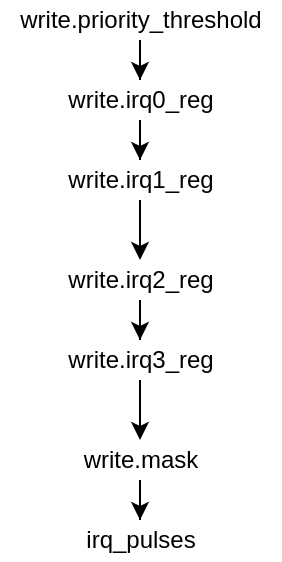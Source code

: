 <mxfile version="13.5.7" type="device"><diagram id="IxNDD0KlH_ZXqgo5S44g" name="Page-1"><mxGraphModel dx="593" dy="347" grid="1" gridSize="10" guides="1" tooltips="1" connect="1" arrows="1" fold="1" page="1" pageScale="1" pageWidth="850" pageHeight="1100" math="0" shadow="0"><root><mxCell id="0"/><mxCell id="1" parent="0"/><mxCell id="E2WB_qk3iyUXa5KY8orM-6" style="edgeStyle=orthogonalEdgeStyle;rounded=0;orthogonalLoop=1;jettySize=auto;html=1;" edge="1" parent="1" source="E2WB_qk3iyUXa5KY8orM-1" target="E2WB_qk3iyUXa5KY8orM-2"><mxGeometry relative="1" as="geometry"/></mxCell><mxCell id="E2WB_qk3iyUXa5KY8orM-1" value="write.priority_threshold" style="text;html=1;align=center;verticalAlign=middle;resizable=0;points=[];autosize=1;" vertex="1" parent="1"><mxGeometry x="240" y="60" width="140" height="20" as="geometry"/></mxCell><mxCell id="E2WB_qk3iyUXa5KY8orM-7" style="edgeStyle=orthogonalEdgeStyle;rounded=0;orthogonalLoop=1;jettySize=auto;html=1;" edge="1" parent="1" source="E2WB_qk3iyUXa5KY8orM-2" target="E2WB_qk3iyUXa5KY8orM-3"><mxGeometry relative="1" as="geometry"/></mxCell><mxCell id="E2WB_qk3iyUXa5KY8orM-2" value="write.irq0_reg" style="text;html=1;align=center;verticalAlign=middle;resizable=0;points=[];autosize=1;" vertex="1" parent="1"><mxGeometry x="265" y="100" width="90" height="20" as="geometry"/></mxCell><mxCell id="E2WB_qk3iyUXa5KY8orM-10" style="edgeStyle=orthogonalEdgeStyle;rounded=0;orthogonalLoop=1;jettySize=auto;html=1;" edge="1" parent="1" source="E2WB_qk3iyUXa5KY8orM-3" target="E2WB_qk3iyUXa5KY8orM-4"><mxGeometry relative="1" as="geometry"/></mxCell><mxCell id="E2WB_qk3iyUXa5KY8orM-3" value="write.irq1_reg" style="text;html=1;align=center;verticalAlign=middle;resizable=0;points=[];autosize=1;" vertex="1" parent="1"><mxGeometry x="265" y="140" width="90" height="20" as="geometry"/></mxCell><mxCell id="E2WB_qk3iyUXa5KY8orM-11" style="edgeStyle=orthogonalEdgeStyle;rounded=0;orthogonalLoop=1;jettySize=auto;html=1;" edge="1" parent="1" source="E2WB_qk3iyUXa5KY8orM-4" target="E2WB_qk3iyUXa5KY8orM-5"><mxGeometry relative="1" as="geometry"/></mxCell><mxCell id="E2WB_qk3iyUXa5KY8orM-4" value="write.irq2_reg" style="text;html=1;align=center;verticalAlign=middle;resizable=0;points=[];autosize=1;" vertex="1" parent="1"><mxGeometry x="265" y="190" width="90" height="20" as="geometry"/></mxCell><mxCell id="E2WB_qk3iyUXa5KY8orM-13" style="edgeStyle=orthogonalEdgeStyle;rounded=0;orthogonalLoop=1;jettySize=auto;html=1;" edge="1" parent="1" source="E2WB_qk3iyUXa5KY8orM-5" target="E2WB_qk3iyUXa5KY8orM-12"><mxGeometry relative="1" as="geometry"/></mxCell><mxCell id="E2WB_qk3iyUXa5KY8orM-5" value="write.irq3_reg" style="text;html=1;align=center;verticalAlign=middle;resizable=0;points=[];autosize=1;" vertex="1" parent="1"><mxGeometry x="265" y="230" width="90" height="20" as="geometry"/></mxCell><mxCell id="E2WB_qk3iyUXa5KY8orM-16" style="edgeStyle=orthogonalEdgeStyle;rounded=0;orthogonalLoop=1;jettySize=auto;html=1;" edge="1" parent="1" source="E2WB_qk3iyUXa5KY8orM-12" target="E2WB_qk3iyUXa5KY8orM-14"><mxGeometry relative="1" as="geometry"/></mxCell><mxCell id="E2WB_qk3iyUXa5KY8orM-12" value="write.mask" style="text;html=1;align=center;verticalAlign=middle;resizable=0;points=[];autosize=1;" vertex="1" parent="1"><mxGeometry x="275" y="280" width="70" height="20" as="geometry"/></mxCell><mxCell id="E2WB_qk3iyUXa5KY8orM-14" value="irq_pulses" style="text;html=1;align=center;verticalAlign=middle;resizable=0;points=[];autosize=1;" vertex="1" parent="1"><mxGeometry x="275" y="320" width="70" height="20" as="geometry"/></mxCell></root></mxGraphModel></diagram></mxfile>